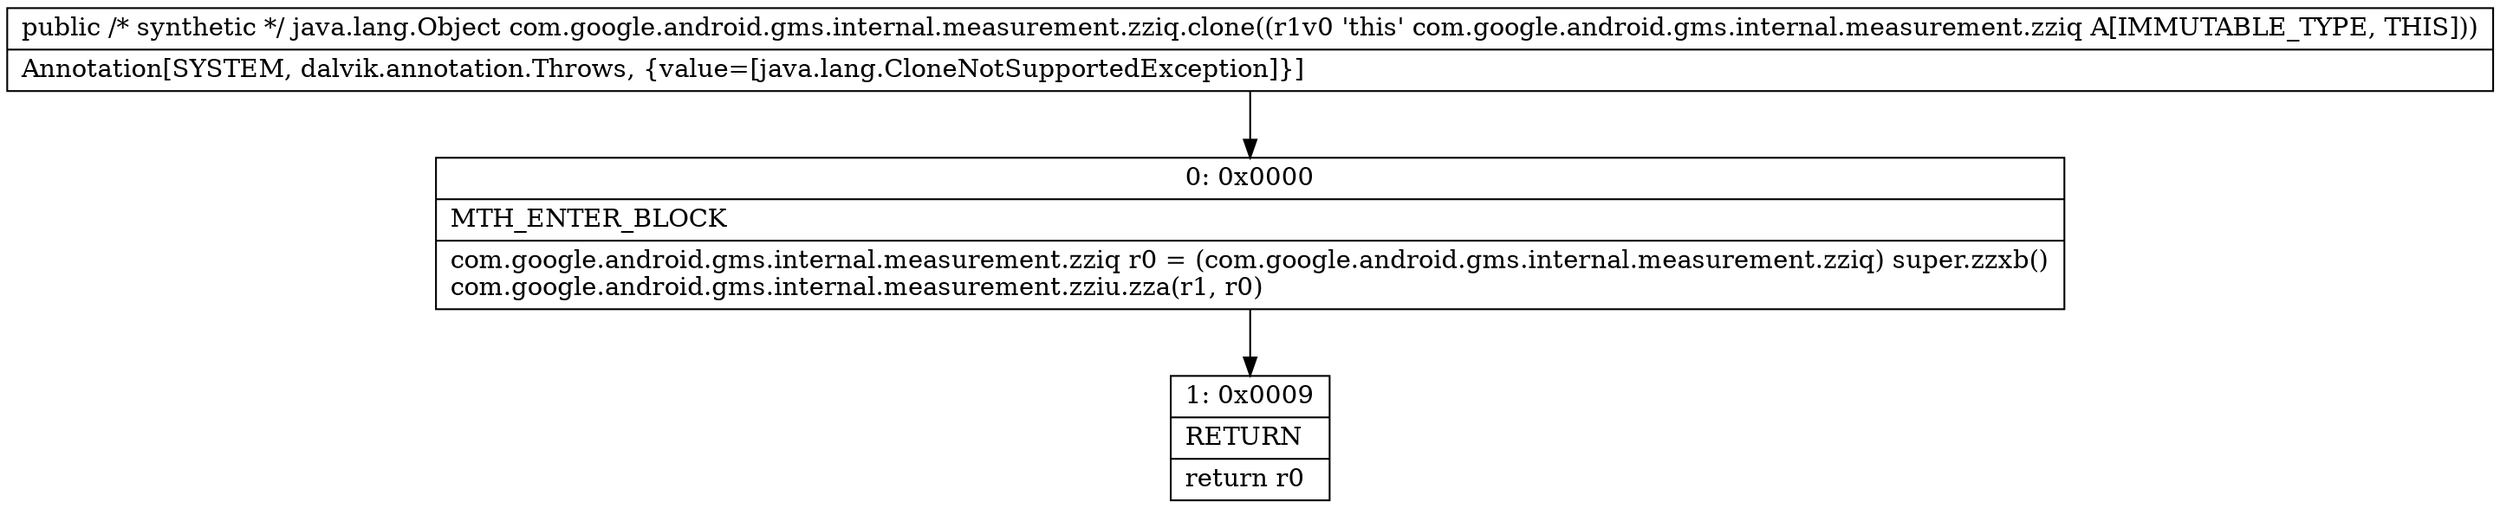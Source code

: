 digraph "CFG forcom.google.android.gms.internal.measurement.zziq.clone()Ljava\/lang\/Object;" {
Node_0 [shape=record,label="{0\:\ 0x0000|MTH_ENTER_BLOCK\l|com.google.android.gms.internal.measurement.zziq r0 = (com.google.android.gms.internal.measurement.zziq) super.zzxb()\lcom.google.android.gms.internal.measurement.zziu.zza(r1, r0)\l}"];
Node_1 [shape=record,label="{1\:\ 0x0009|RETURN\l|return r0\l}"];
MethodNode[shape=record,label="{public \/* synthetic *\/ java.lang.Object com.google.android.gms.internal.measurement.zziq.clone((r1v0 'this' com.google.android.gms.internal.measurement.zziq A[IMMUTABLE_TYPE, THIS]))  | Annotation[SYSTEM, dalvik.annotation.Throws, \{value=[java.lang.CloneNotSupportedException]\}]\l}"];
MethodNode -> Node_0;
Node_0 -> Node_1;
}

